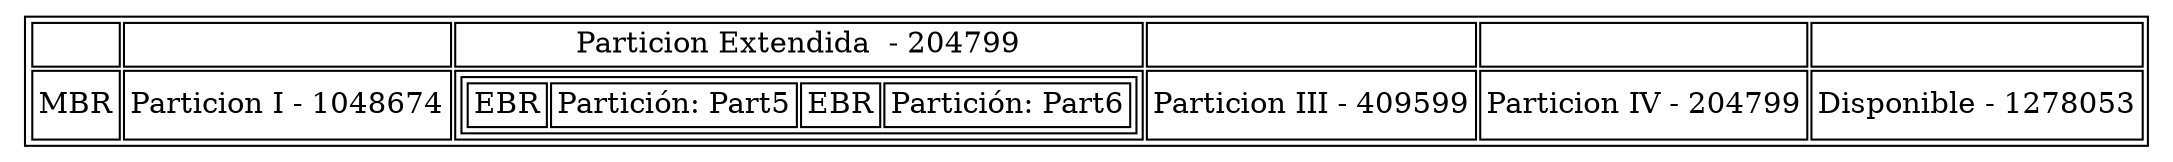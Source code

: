 digraph {tbl [ shape=plaintext label=< <table>
<tr><td></td><td></td><td>Particion Extendida  - 204799</td><td></td><td></td><td></td></tr><tr><td>MBR</td><td>Particion I - 1048674</td><td><table ><tr><td>EBR</td><td>Partición: Part5</td><td>EBR</td><td>Partición: Part6</td></tr></table></td><td>Particion III - 409599</td><td>Particion IV - 204799</td><td>Disponible - 1278053</td></tr></table>
>];}